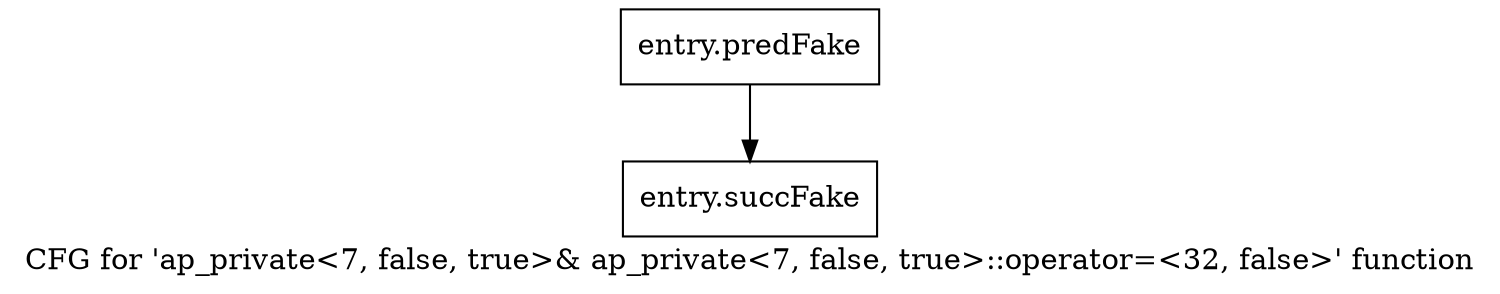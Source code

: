 digraph "CFG for 'ap_private\<7, false, true\>& ap_private\<7, false, true\>::operator=\<32, false\>' function" {
	label="CFG for 'ap_private\<7, false, true\>& ap_private\<7, false, true\>::operator=\<32, false\>' function";

	Node0x590e190 [shape=record,filename="",linenumber="",label="{entry.predFake}"];
	Node0x590e190 -> Node0x5b2fbe0[ callList="" memoryops="" filename="/home/omerfaruk/tools/Xilinx/Vitis_HLS/2023.2/include/etc/ap_private.h" execusionnum="3"];
	Node0x5b2fbe0 [shape=record,filename="/home/omerfaruk/tools/Xilinx/Vitis_HLS/2023.2/include/etc/ap_private.h",linenumber="1463",label="{entry.succFake}"];
}
